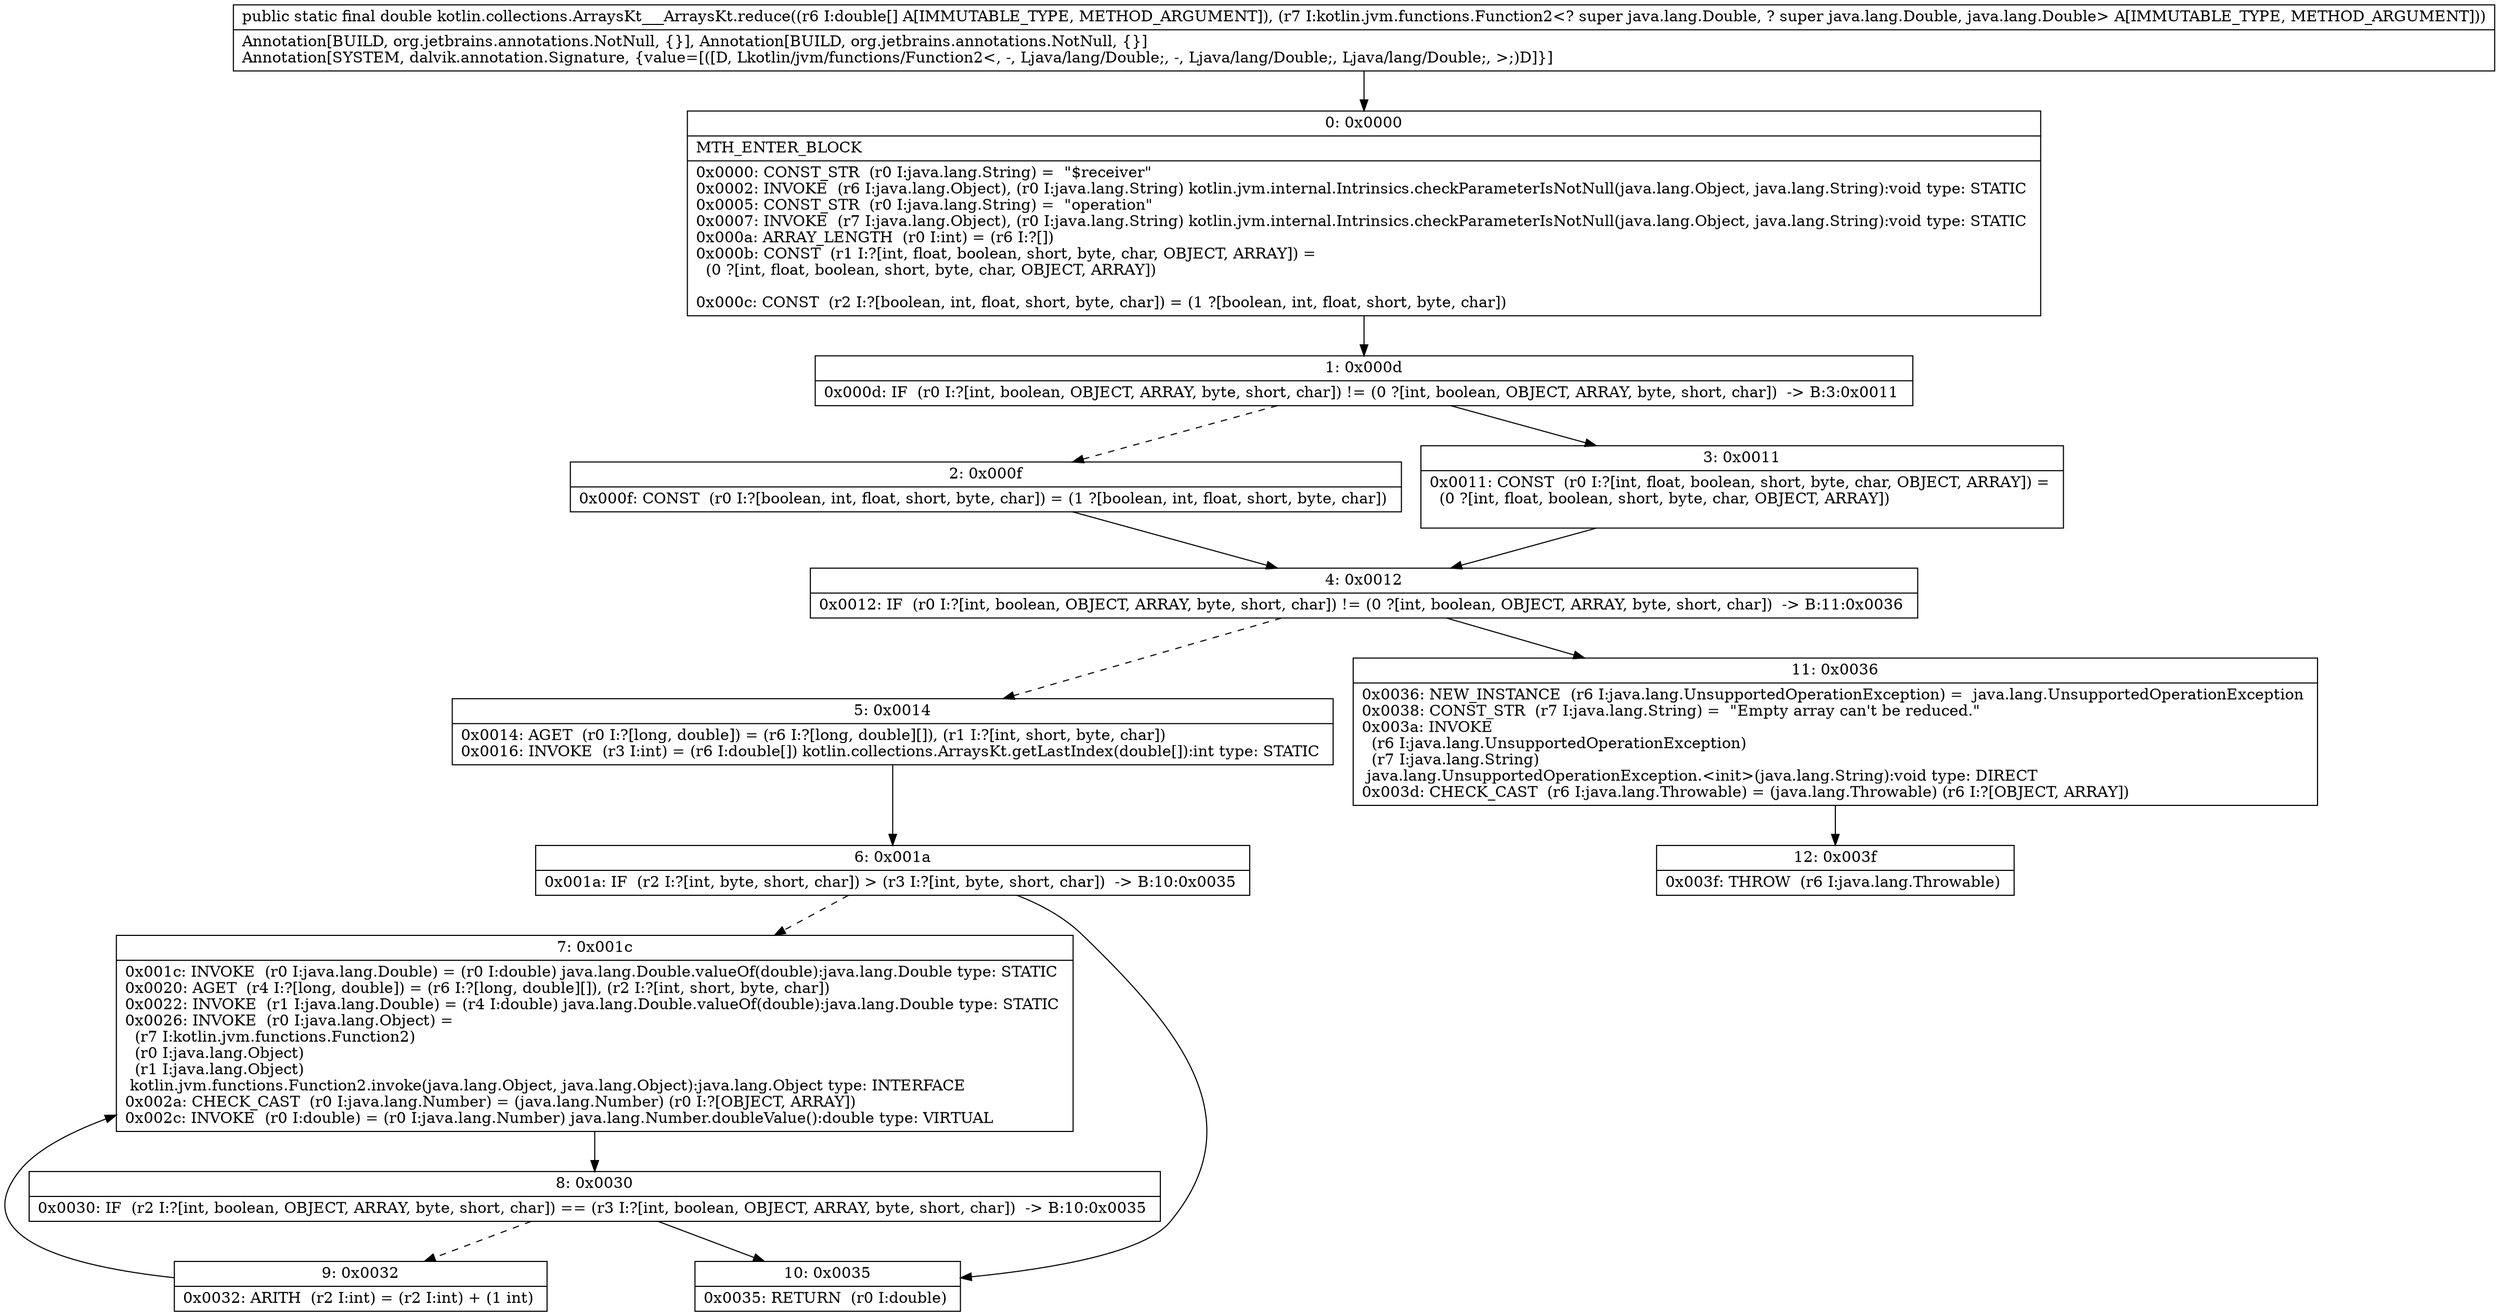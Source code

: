 digraph "CFG forkotlin.collections.ArraysKt___ArraysKt.reduce([DLkotlin\/jvm\/functions\/Function2;)D" {
Node_0 [shape=record,label="{0\:\ 0x0000|MTH_ENTER_BLOCK\l|0x0000: CONST_STR  (r0 I:java.lang.String) =  \"$receiver\" \l0x0002: INVOKE  (r6 I:java.lang.Object), (r0 I:java.lang.String) kotlin.jvm.internal.Intrinsics.checkParameterIsNotNull(java.lang.Object, java.lang.String):void type: STATIC \l0x0005: CONST_STR  (r0 I:java.lang.String) =  \"operation\" \l0x0007: INVOKE  (r7 I:java.lang.Object), (r0 I:java.lang.String) kotlin.jvm.internal.Intrinsics.checkParameterIsNotNull(java.lang.Object, java.lang.String):void type: STATIC \l0x000a: ARRAY_LENGTH  (r0 I:int) = (r6 I:?[]) \l0x000b: CONST  (r1 I:?[int, float, boolean, short, byte, char, OBJECT, ARRAY]) = \l  (0 ?[int, float, boolean, short, byte, char, OBJECT, ARRAY])\l \l0x000c: CONST  (r2 I:?[boolean, int, float, short, byte, char]) = (1 ?[boolean, int, float, short, byte, char]) \l}"];
Node_1 [shape=record,label="{1\:\ 0x000d|0x000d: IF  (r0 I:?[int, boolean, OBJECT, ARRAY, byte, short, char]) != (0 ?[int, boolean, OBJECT, ARRAY, byte, short, char])  \-\> B:3:0x0011 \l}"];
Node_2 [shape=record,label="{2\:\ 0x000f|0x000f: CONST  (r0 I:?[boolean, int, float, short, byte, char]) = (1 ?[boolean, int, float, short, byte, char]) \l}"];
Node_3 [shape=record,label="{3\:\ 0x0011|0x0011: CONST  (r0 I:?[int, float, boolean, short, byte, char, OBJECT, ARRAY]) = \l  (0 ?[int, float, boolean, short, byte, char, OBJECT, ARRAY])\l \l}"];
Node_4 [shape=record,label="{4\:\ 0x0012|0x0012: IF  (r0 I:?[int, boolean, OBJECT, ARRAY, byte, short, char]) != (0 ?[int, boolean, OBJECT, ARRAY, byte, short, char])  \-\> B:11:0x0036 \l}"];
Node_5 [shape=record,label="{5\:\ 0x0014|0x0014: AGET  (r0 I:?[long, double]) = (r6 I:?[long, double][]), (r1 I:?[int, short, byte, char]) \l0x0016: INVOKE  (r3 I:int) = (r6 I:double[]) kotlin.collections.ArraysKt.getLastIndex(double[]):int type: STATIC \l}"];
Node_6 [shape=record,label="{6\:\ 0x001a|0x001a: IF  (r2 I:?[int, byte, short, char]) \> (r3 I:?[int, byte, short, char])  \-\> B:10:0x0035 \l}"];
Node_7 [shape=record,label="{7\:\ 0x001c|0x001c: INVOKE  (r0 I:java.lang.Double) = (r0 I:double) java.lang.Double.valueOf(double):java.lang.Double type: STATIC \l0x0020: AGET  (r4 I:?[long, double]) = (r6 I:?[long, double][]), (r2 I:?[int, short, byte, char]) \l0x0022: INVOKE  (r1 I:java.lang.Double) = (r4 I:double) java.lang.Double.valueOf(double):java.lang.Double type: STATIC \l0x0026: INVOKE  (r0 I:java.lang.Object) = \l  (r7 I:kotlin.jvm.functions.Function2)\l  (r0 I:java.lang.Object)\l  (r1 I:java.lang.Object)\l kotlin.jvm.functions.Function2.invoke(java.lang.Object, java.lang.Object):java.lang.Object type: INTERFACE \l0x002a: CHECK_CAST  (r0 I:java.lang.Number) = (java.lang.Number) (r0 I:?[OBJECT, ARRAY]) \l0x002c: INVOKE  (r0 I:double) = (r0 I:java.lang.Number) java.lang.Number.doubleValue():double type: VIRTUAL \l}"];
Node_8 [shape=record,label="{8\:\ 0x0030|0x0030: IF  (r2 I:?[int, boolean, OBJECT, ARRAY, byte, short, char]) == (r3 I:?[int, boolean, OBJECT, ARRAY, byte, short, char])  \-\> B:10:0x0035 \l}"];
Node_9 [shape=record,label="{9\:\ 0x0032|0x0032: ARITH  (r2 I:int) = (r2 I:int) + (1 int) \l}"];
Node_10 [shape=record,label="{10\:\ 0x0035|0x0035: RETURN  (r0 I:double) \l}"];
Node_11 [shape=record,label="{11\:\ 0x0036|0x0036: NEW_INSTANCE  (r6 I:java.lang.UnsupportedOperationException) =  java.lang.UnsupportedOperationException \l0x0038: CONST_STR  (r7 I:java.lang.String) =  \"Empty array can't be reduced.\" \l0x003a: INVOKE  \l  (r6 I:java.lang.UnsupportedOperationException)\l  (r7 I:java.lang.String)\l java.lang.UnsupportedOperationException.\<init\>(java.lang.String):void type: DIRECT \l0x003d: CHECK_CAST  (r6 I:java.lang.Throwable) = (java.lang.Throwable) (r6 I:?[OBJECT, ARRAY]) \l}"];
Node_12 [shape=record,label="{12\:\ 0x003f|0x003f: THROW  (r6 I:java.lang.Throwable) \l}"];
MethodNode[shape=record,label="{public static final double kotlin.collections.ArraysKt___ArraysKt.reduce((r6 I:double[] A[IMMUTABLE_TYPE, METHOD_ARGUMENT]), (r7 I:kotlin.jvm.functions.Function2\<? super java.lang.Double, ? super java.lang.Double, java.lang.Double\> A[IMMUTABLE_TYPE, METHOD_ARGUMENT]))  | Annotation[BUILD, org.jetbrains.annotations.NotNull, \{\}], Annotation[BUILD, org.jetbrains.annotations.NotNull, \{\}]\lAnnotation[SYSTEM, dalvik.annotation.Signature, \{value=[([D, Lkotlin\/jvm\/functions\/Function2\<, \-, Ljava\/lang\/Double;, \-, Ljava\/lang\/Double;, Ljava\/lang\/Double;, \>;)D]\}]\l}"];
MethodNode -> Node_0;
Node_0 -> Node_1;
Node_1 -> Node_2[style=dashed];
Node_1 -> Node_3;
Node_2 -> Node_4;
Node_3 -> Node_4;
Node_4 -> Node_5[style=dashed];
Node_4 -> Node_11;
Node_5 -> Node_6;
Node_6 -> Node_7[style=dashed];
Node_6 -> Node_10;
Node_7 -> Node_8;
Node_8 -> Node_9[style=dashed];
Node_8 -> Node_10;
Node_9 -> Node_7;
Node_11 -> Node_12;
}

